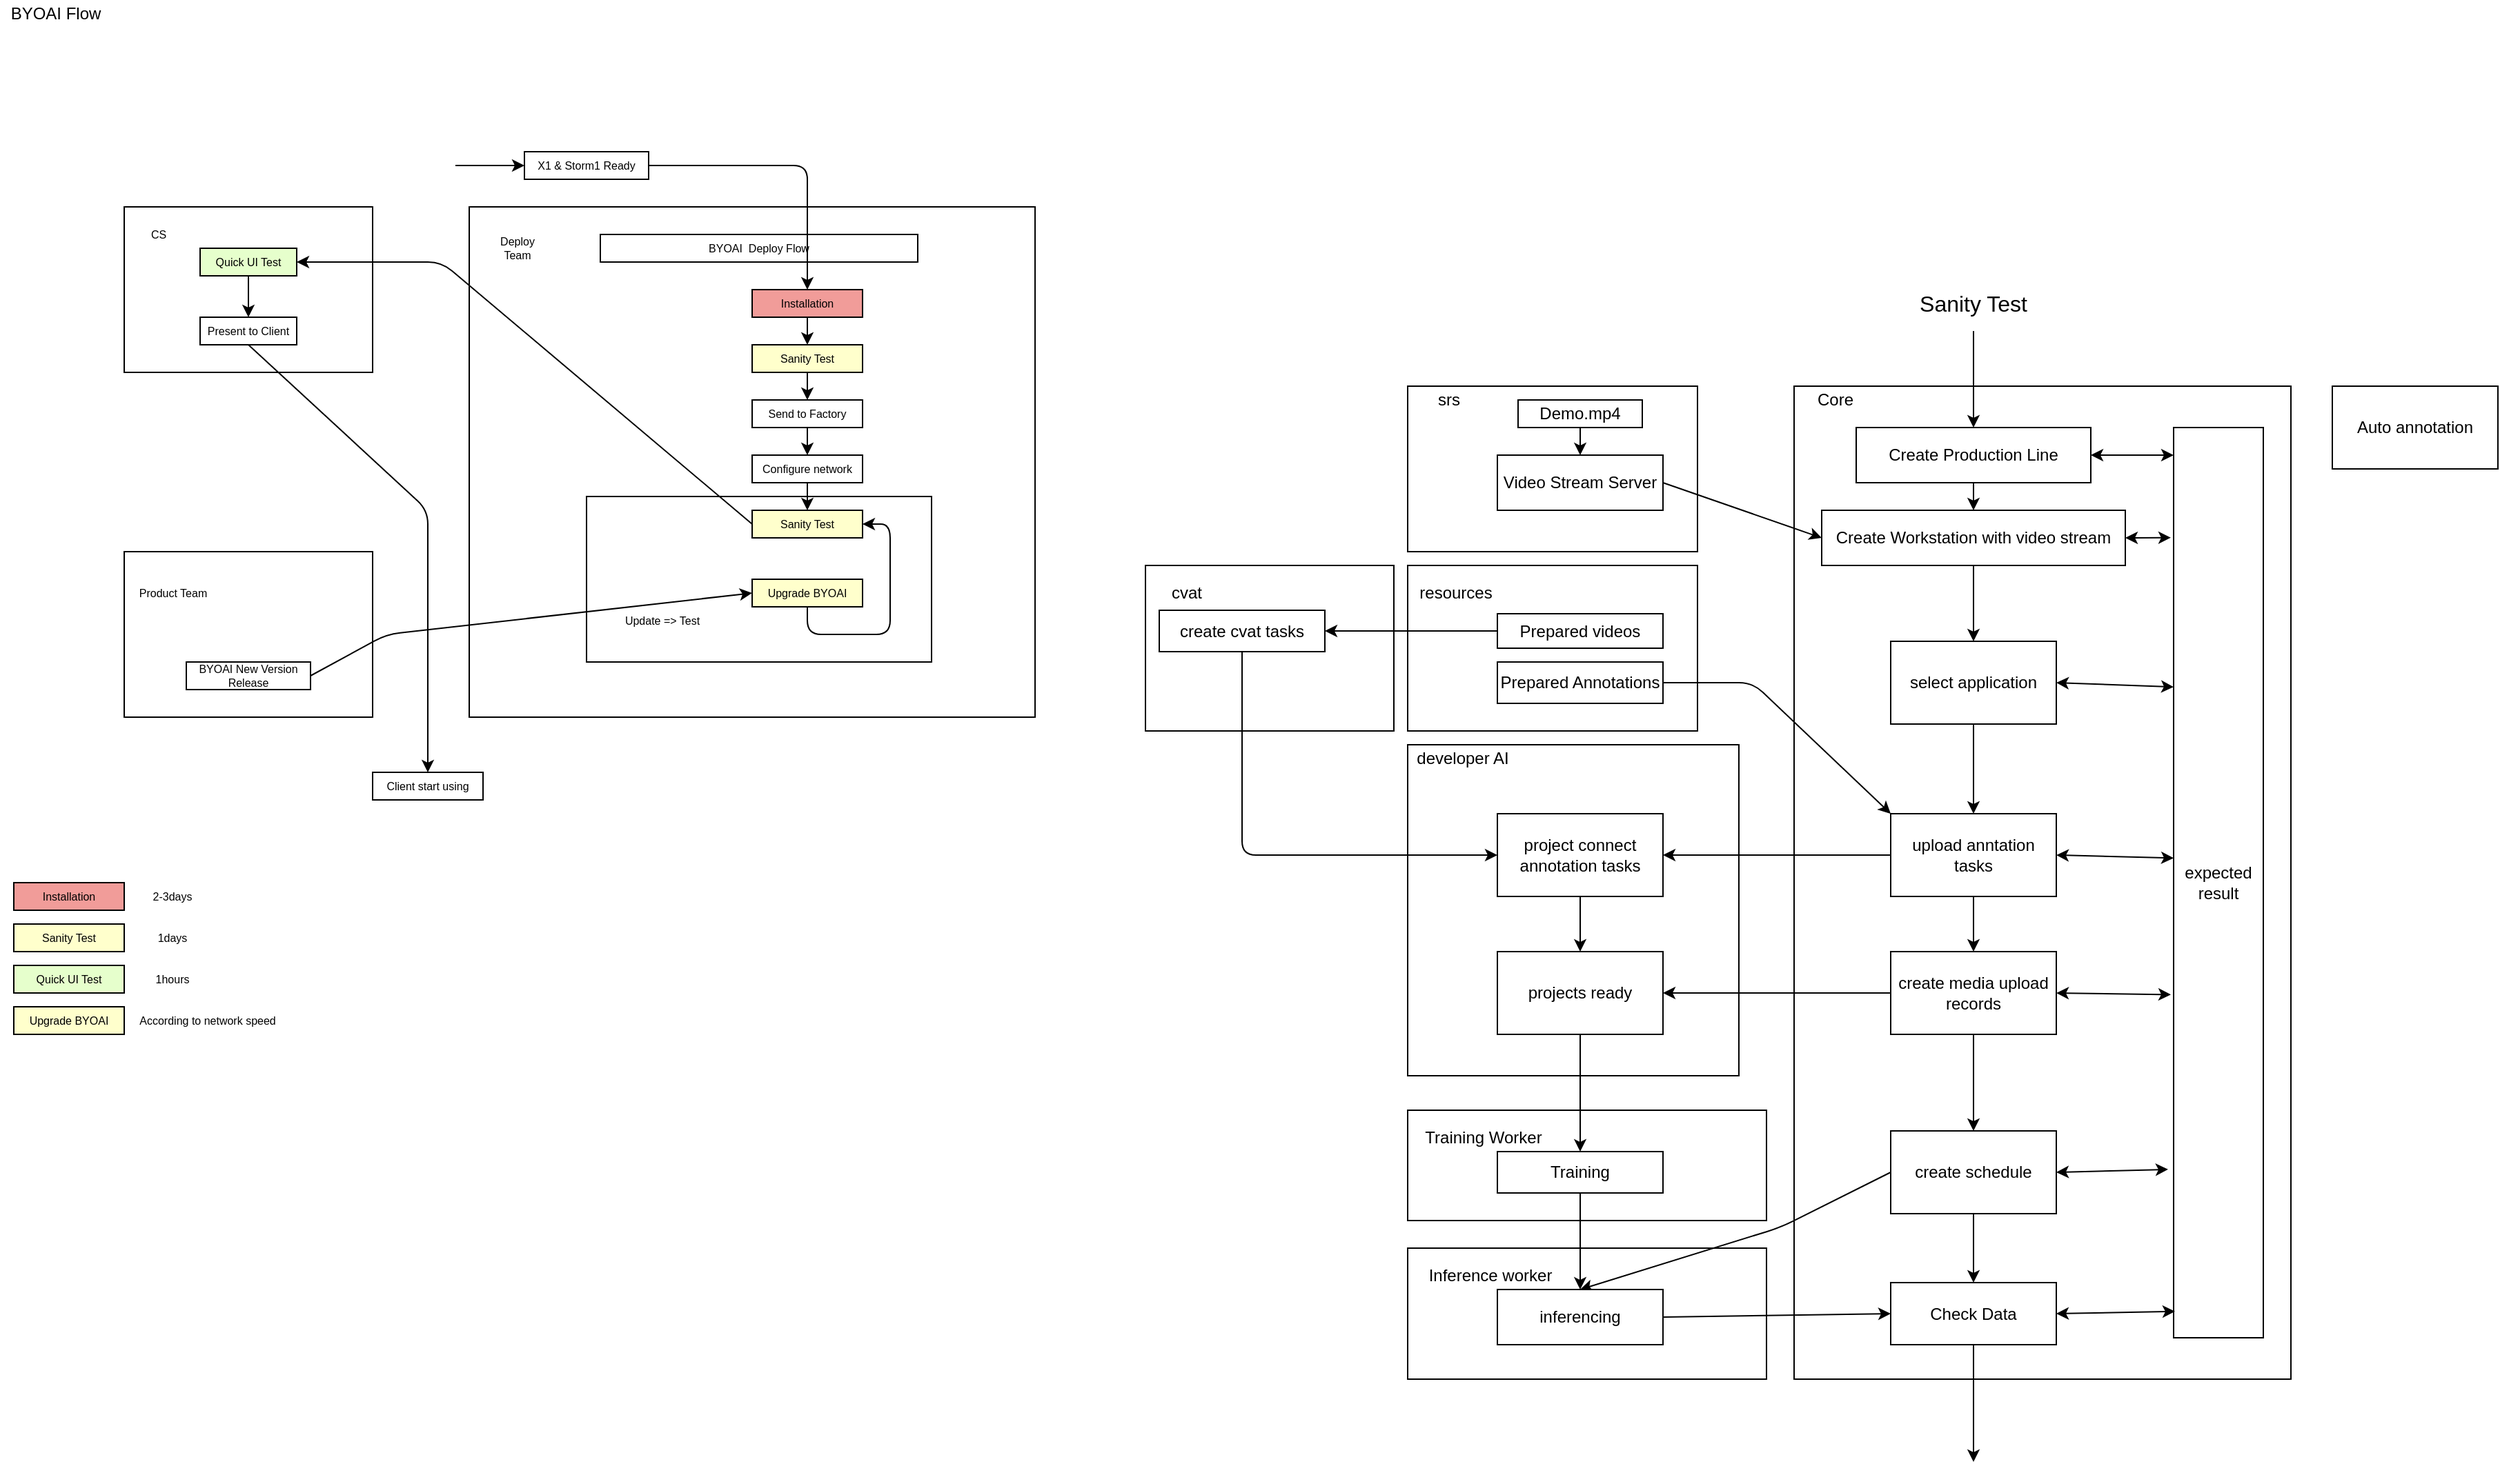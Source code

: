 <mxfile version="14.4.9" type="github">
  <diagram id="EJ-8bm11QLcLi5T-vXhF" name="Page-1">
    <mxGraphModel dx="3343" dy="1929" grid="1" gridSize="10" guides="1" tooltips="1" connect="1" arrows="1" fold="1" page="1" pageScale="1" pageWidth="850" pageHeight="1100" math="0" shadow="0">
      <root>
        <mxCell id="0" />
        <mxCell id="1" parent="0" />
        <mxCell id="vZwNGUMptV3ykFQngnNF-58" value="" style="rounded=0;whiteSpace=wrap;html=1;" parent="1" vertex="1">
          <mxGeometry x="1050" y="945" width="260" height="95" as="geometry" />
        </mxCell>
        <mxCell id="vZwNGUMptV3ykFQngnNF-54" value="" style="rounded=0;whiteSpace=wrap;html=1;" parent="1" vertex="1">
          <mxGeometry x="1050" y="845" width="260" height="80" as="geometry" />
        </mxCell>
        <mxCell id="vZwNGUMptV3ykFQngnNF-27" value="" style="rounded=0;whiteSpace=wrap;html=1;" parent="1" vertex="1">
          <mxGeometry x="1050" y="450" width="210" height="120" as="geometry" />
        </mxCell>
        <mxCell id="vZwNGUMptV3ykFQngnNF-18" value="" style="rounded=0;whiteSpace=wrap;html=1;" parent="1" vertex="1">
          <mxGeometry x="1050" y="580" width="240" height="240" as="geometry" />
        </mxCell>
        <mxCell id="vZwNGUMptV3ykFQngnNF-16" value="" style="rounded=0;whiteSpace=wrap;html=1;" parent="1" vertex="1">
          <mxGeometry x="1050" y="320" width="210" height="120" as="geometry" />
        </mxCell>
        <mxCell id="vZwNGUMptV3ykFQngnNF-12" value="" style="rounded=0;whiteSpace=wrap;html=1;" parent="1" vertex="1">
          <mxGeometry x="1330" y="320" width="360" height="720" as="geometry" />
        </mxCell>
        <mxCell id="hkcfiitKyaItqLOflqOH-59" value="" style="rounded=0;whiteSpace=wrap;html=1;fillColor=#FFFFFF;fontSize=8;" parent="1" vertex="1">
          <mxGeometry x="370" y="190" width="410" height="370" as="geometry" />
        </mxCell>
        <mxCell id="hkcfiitKyaItqLOflqOH-52" value="" style="rounded=0;whiteSpace=wrap;html=1;fontSize=8;" parent="1" vertex="1">
          <mxGeometry x="120" y="440" width="180" height="120" as="geometry" />
        </mxCell>
        <mxCell id="hkcfiitKyaItqLOflqOH-48" value="" style="rounded=0;whiteSpace=wrap;html=1;fontSize=8;" parent="1" vertex="1">
          <mxGeometry x="120" y="190" width="180" height="120" as="geometry" />
        </mxCell>
        <mxCell id="hkcfiitKyaItqLOflqOH-45" value="" style="rounded=0;whiteSpace=wrap;html=1;fontSize=8;" parent="1" vertex="1">
          <mxGeometry x="455" y="400" width="250" height="120" as="geometry" />
        </mxCell>
        <mxCell id="hkcfiitKyaItqLOflqOH-1" value="Quick UI Test" style="rounded=0;whiteSpace=wrap;html=1;fontSize=8;fillColor=#E6FFCC;" parent="1" vertex="1">
          <mxGeometry x="175" y="220" width="70" height="20" as="geometry" />
        </mxCell>
        <mxCell id="hkcfiitKyaItqLOflqOH-2" value="BYOAI Flow" style="text;html=1;align=center;verticalAlign=middle;resizable=0;points=[];autosize=1;" parent="1" vertex="1">
          <mxGeometry x="30" y="40" width="80" height="20" as="geometry" />
        </mxCell>
        <mxCell id="hkcfiitKyaItqLOflqOH-3" value="Present to Client" style="rounded=0;whiteSpace=wrap;html=1;fontSize=8;" parent="1" vertex="1">
          <mxGeometry x="175" y="270" width="70" height="20" as="geometry" />
        </mxCell>
        <mxCell id="hkcfiitKyaItqLOflqOH-4" value="" style="endArrow=classic;html=1;exitX=0.5;exitY=1;exitDx=0;exitDy=0;entryX=0.5;entryY=0;entryDx=0;entryDy=0;" parent="1" source="hkcfiitKyaItqLOflqOH-1" target="hkcfiitKyaItqLOflqOH-3" edge="1">
          <mxGeometry width="50" height="50" relative="1" as="geometry">
            <mxPoint x="425" y="270" as="sourcePoint" />
            <mxPoint x="475" y="220" as="targetPoint" />
          </mxGeometry>
        </mxCell>
        <mxCell id="hkcfiitKyaItqLOflqOH-10" value="" style="endArrow=classic;html=1;exitX=0;exitY=0.5;exitDx=0;exitDy=0;entryX=1;entryY=0.5;entryDx=0;entryDy=0;" parent="1" source="hkcfiitKyaItqLOflqOH-27" target="hkcfiitKyaItqLOflqOH-1" edge="1">
          <mxGeometry width="50" height="50" relative="1" as="geometry">
            <mxPoint x="135" y="390" as="sourcePoint" />
            <mxPoint x="265" y="395" as="targetPoint" />
            <Array as="points">
              <mxPoint x="350" y="230" />
            </Array>
          </mxGeometry>
        </mxCell>
        <mxCell id="hkcfiitKyaItqLOflqOH-11" value="BYOAI&amp;nbsp; Deploy Flow" style="rounded=0;whiteSpace=wrap;html=1;fontSize=8;" parent="1" vertex="1">
          <mxGeometry x="465" y="210" width="230" height="20" as="geometry" />
        </mxCell>
        <mxCell id="hkcfiitKyaItqLOflqOH-15" value="Installation" style="rounded=0;whiteSpace=wrap;html=1;fontSize=8;fillColor=#F19C99;" parent="1" vertex="1">
          <mxGeometry x="575" y="250" width="80" height="20" as="geometry" />
        </mxCell>
        <mxCell id="hkcfiitKyaItqLOflqOH-16" value="X1 &amp;amp; Storm1 Ready" style="rounded=0;whiteSpace=wrap;html=1;fontSize=8;" parent="1" vertex="1">
          <mxGeometry x="410" y="150" width="90" height="20" as="geometry" />
        </mxCell>
        <mxCell id="hkcfiitKyaItqLOflqOH-17" value="" style="endArrow=classic;html=1;entryX=0;entryY=0.5;entryDx=0;entryDy=0;fontSize=8;" parent="1" target="hkcfiitKyaItqLOflqOH-16" edge="1">
          <mxGeometry width="50" height="50" relative="1" as="geometry">
            <mxPoint x="360" y="160" as="sourcePoint" />
            <mxPoint x="455" y="450" as="targetPoint" />
          </mxGeometry>
        </mxCell>
        <mxCell id="hkcfiitKyaItqLOflqOH-18" value="" style="endArrow=classic;html=1;exitX=1;exitY=0.5;exitDx=0;exitDy=0;entryX=0.5;entryY=0;entryDx=0;entryDy=0;fontSize=8;" parent="1" source="hkcfiitKyaItqLOflqOH-16" target="hkcfiitKyaItqLOflqOH-15" edge="1">
          <mxGeometry width="50" height="50" relative="1" as="geometry">
            <mxPoint x="405" y="500" as="sourcePoint" />
            <mxPoint x="455" y="450" as="targetPoint" />
            <Array as="points">
              <mxPoint x="615" y="160" />
            </Array>
          </mxGeometry>
        </mxCell>
        <mxCell id="hkcfiitKyaItqLOflqOH-20" value="BYOAI New Version Release" style="rounded=0;whiteSpace=wrap;html=1;fontSize=8;" parent="1" vertex="1">
          <mxGeometry x="165" y="520" width="90" height="20" as="geometry" />
        </mxCell>
        <mxCell id="hkcfiitKyaItqLOflqOH-21" value="" style="endArrow=classic;html=1;exitX=0.5;exitY=1;exitDx=0;exitDy=0;fontSize=8;entryX=0.5;entryY=0;entryDx=0;entryDy=0;" parent="1" source="hkcfiitKyaItqLOflqOH-15" target="hkcfiitKyaItqLOflqOH-22" edge="1">
          <mxGeometry width="50" height="50" relative="1" as="geometry">
            <mxPoint x="405" y="490" as="sourcePoint" />
            <mxPoint x="640" y="370" as="targetPoint" />
            <Array as="points" />
          </mxGeometry>
        </mxCell>
        <mxCell id="hkcfiitKyaItqLOflqOH-22" value="Sanity Test" style="rounded=0;whiteSpace=wrap;html=1;fontSize=8;fillColor=#FFFFCC;" parent="1" vertex="1">
          <mxGeometry x="575" y="290" width="80" height="20" as="geometry" />
        </mxCell>
        <mxCell id="hkcfiitKyaItqLOflqOH-23" value="" style="endArrow=classic;html=1;exitX=0.5;exitY=1;exitDx=0;exitDy=0;fontSize=8;entryX=0.5;entryY=0;entryDx=0;entryDy=0;" parent="1" source="hkcfiitKyaItqLOflqOH-22" target="hkcfiitKyaItqLOflqOH-24" edge="1">
          <mxGeometry width="50" height="50" relative="1" as="geometry">
            <mxPoint x="405" y="490" as="sourcePoint" />
            <mxPoint x="640" y="450" as="targetPoint" />
          </mxGeometry>
        </mxCell>
        <mxCell id="hkcfiitKyaItqLOflqOH-24" value="Send to Factory" style="rounded=0;whiteSpace=wrap;html=1;fontSize=8;" parent="1" vertex="1">
          <mxGeometry x="575" y="330" width="80" height="20" as="geometry" />
        </mxCell>
        <mxCell id="hkcfiitKyaItqLOflqOH-26" value="Configure network" style="rounded=0;whiteSpace=wrap;html=1;fontSize=8;" parent="1" vertex="1">
          <mxGeometry x="575" y="370" width="80" height="20" as="geometry" />
        </mxCell>
        <mxCell id="hkcfiitKyaItqLOflqOH-27" value="Sanity Test" style="rounded=0;whiteSpace=wrap;html=1;fontSize=8;fillColor=#FFFFCC;" parent="1" vertex="1">
          <mxGeometry x="575" y="410" width="80" height="20" as="geometry" />
        </mxCell>
        <mxCell id="hkcfiitKyaItqLOflqOH-29" value="" style="endArrow=classic;html=1;exitX=0.5;exitY=1;exitDx=0;exitDy=0;fontSize=8;entryX=0.5;entryY=0;entryDx=0;entryDy=0;" parent="1" source="hkcfiitKyaItqLOflqOH-24" target="hkcfiitKyaItqLOflqOH-26" edge="1">
          <mxGeometry width="50" height="50" relative="1" as="geometry">
            <mxPoint x="625" y="280" as="sourcePoint" />
            <mxPoint x="665" y="360" as="targetPoint" />
            <Array as="points" />
          </mxGeometry>
        </mxCell>
        <mxCell id="hkcfiitKyaItqLOflqOH-30" value="" style="endArrow=classic;html=1;exitX=0.5;exitY=1;exitDx=0;exitDy=0;fontSize=8;entryX=0.5;entryY=0;entryDx=0;entryDy=0;" parent="1" source="hkcfiitKyaItqLOflqOH-26" target="hkcfiitKyaItqLOflqOH-27" edge="1">
          <mxGeometry width="50" height="50" relative="1" as="geometry">
            <mxPoint x="635" y="290" as="sourcePoint" />
            <mxPoint x="635" y="310" as="targetPoint" />
            <Array as="points" />
          </mxGeometry>
        </mxCell>
        <mxCell id="hkcfiitKyaItqLOflqOH-33" value="Upgrade BYOAI" style="rounded=0;whiteSpace=wrap;html=1;fontSize=8;fillColor=#FFFFCC;" parent="1" vertex="1">
          <mxGeometry x="575" y="460" width="80" height="20" as="geometry" />
        </mxCell>
        <mxCell id="hkcfiitKyaItqLOflqOH-40" value="Client start using" style="rounded=0;whiteSpace=wrap;html=1;fontSize=8;" parent="1" vertex="1">
          <mxGeometry x="300" y="600" width="80" height="20" as="geometry" />
        </mxCell>
        <mxCell id="hkcfiitKyaItqLOflqOH-42" value="" style="endArrow=classic;html=1;fontSize=8;entryX=0;entryY=0.5;entryDx=0;entryDy=0;exitX=1;exitY=0.5;exitDx=0;exitDy=0;" parent="1" source="hkcfiitKyaItqLOflqOH-20" target="hkcfiitKyaItqLOflqOH-33" edge="1">
          <mxGeometry width="50" height="50" relative="1" as="geometry">
            <mxPoint x="535" y="500" as="sourcePoint" />
            <mxPoint x="485" y="540" as="targetPoint" />
            <Array as="points">
              <mxPoint x="310" y="500" />
            </Array>
          </mxGeometry>
        </mxCell>
        <mxCell id="hkcfiitKyaItqLOflqOH-43" value="" style="endArrow=classic;html=1;fontSize=8;exitX=0.5;exitY=1;exitDx=0;exitDy=0;entryX=1;entryY=0.5;entryDx=0;entryDy=0;" parent="1" source="hkcfiitKyaItqLOflqOH-33" target="hkcfiitKyaItqLOflqOH-27" edge="1">
          <mxGeometry width="50" height="50" relative="1" as="geometry">
            <mxPoint x="615" y="550" as="sourcePoint" />
            <mxPoint x="715" y="470" as="targetPoint" />
            <Array as="points">
              <mxPoint x="615" y="500" />
              <mxPoint x="675" y="500" />
              <mxPoint x="675" y="420" />
            </Array>
          </mxGeometry>
        </mxCell>
        <mxCell id="hkcfiitKyaItqLOflqOH-46" value="Update =&amp;gt; Test" style="text;html=1;strokeColor=none;fillColor=none;align=center;verticalAlign=middle;whiteSpace=wrap;rounded=0;fontSize=8;" parent="1" vertex="1">
          <mxGeometry x="475" y="480" width="70" height="20" as="geometry" />
        </mxCell>
        <mxCell id="hkcfiitKyaItqLOflqOH-47" value="" style="endArrow=classic;html=1;fontSize=8;exitX=0.5;exitY=1;exitDx=0;exitDy=0;entryX=0.5;entryY=0;entryDx=0;entryDy=0;" parent="1" source="hkcfiitKyaItqLOflqOH-3" target="hkcfiitKyaItqLOflqOH-40" edge="1">
          <mxGeometry width="50" height="50" relative="1" as="geometry">
            <mxPoint x="425" y="460" as="sourcePoint" />
            <mxPoint x="395" y="470" as="targetPoint" />
            <Array as="points">
              <mxPoint x="340" y="410" />
            </Array>
          </mxGeometry>
        </mxCell>
        <mxCell id="hkcfiitKyaItqLOflqOH-51" value="CS" style="text;html=1;strokeColor=none;fillColor=none;align=center;verticalAlign=middle;whiteSpace=wrap;rounded=0;fontSize=8;" parent="1" vertex="1">
          <mxGeometry x="125" y="200" width="40" height="20" as="geometry" />
        </mxCell>
        <mxCell id="hkcfiitKyaItqLOflqOH-53" value="Product Team" style="text;html=1;strokeColor=none;fillColor=none;align=center;verticalAlign=middle;whiteSpace=wrap;rounded=0;fontSize=8;" parent="1" vertex="1">
          <mxGeometry x="127.5" y="440" width="55" height="60" as="geometry" />
        </mxCell>
        <mxCell id="hkcfiitKyaItqLOflqOH-60" value="Deploy Team" style="text;html=1;strokeColor=none;fillColor=none;align=center;verticalAlign=middle;whiteSpace=wrap;rounded=0;fontSize=8;" parent="1" vertex="1">
          <mxGeometry x="385" y="210" width="40" height="20" as="geometry" />
        </mxCell>
        <mxCell id="hkcfiitKyaItqLOflqOH-71" value="Sanity Test" style="rounded=0;whiteSpace=wrap;html=1;fillColor=#FFFFCC;fontSize=8;" parent="1" vertex="1">
          <mxGeometry x="40" y="710" width="80" height="20" as="geometry" />
        </mxCell>
        <mxCell id="hkcfiitKyaItqLOflqOH-72" value="1days" style="text;html=1;strokeColor=none;fillColor=none;align=center;verticalAlign=middle;whiteSpace=wrap;rounded=0;fontSize=8;" parent="1" vertex="1">
          <mxGeometry x="120" y="710" width="70" height="20" as="geometry" />
        </mxCell>
        <mxCell id="hkcfiitKyaItqLOflqOH-73" value="Installation" style="rounded=0;whiteSpace=wrap;html=1;fontSize=8;fillColor=#F19C99;" parent="1" vertex="1">
          <mxGeometry x="40" y="680" width="80" height="20" as="geometry" />
        </mxCell>
        <mxCell id="hkcfiitKyaItqLOflqOH-75" value="2-3days" style="text;html=1;strokeColor=none;fillColor=none;align=center;verticalAlign=middle;whiteSpace=wrap;rounded=0;fontSize=8;" parent="1" vertex="1">
          <mxGeometry x="120" y="680" width="70" height="20" as="geometry" />
        </mxCell>
        <mxCell id="hkcfiitKyaItqLOflqOH-77" value="Quick UI Test" style="rounded=0;whiteSpace=wrap;html=1;fontSize=8;fillColor=#E6FFCC;" parent="1" vertex="1">
          <mxGeometry x="40" y="740" width="80" height="20" as="geometry" />
        </mxCell>
        <mxCell id="hkcfiitKyaItqLOflqOH-78" value="1hours" style="text;html=1;strokeColor=none;fillColor=none;align=center;verticalAlign=middle;whiteSpace=wrap;rounded=0;fontSize=8;" parent="1" vertex="1">
          <mxGeometry x="120" y="740" width="70" height="20" as="geometry" />
        </mxCell>
        <mxCell id="hkcfiitKyaItqLOflqOH-81" value="Upgrade BYOAI" style="rounded=0;whiteSpace=wrap;html=1;fontSize=8;fillColor=#FFFFCC;" parent="1" vertex="1">
          <mxGeometry x="40" y="770" width="80" height="20" as="geometry" />
        </mxCell>
        <mxCell id="hkcfiitKyaItqLOflqOH-82" value="According to network speed&lt;br&gt;" style="text;html=1;align=center;verticalAlign=middle;resizable=0;points=[];autosize=1;fontSize=8;" parent="1" vertex="1">
          <mxGeometry x="125" y="770" width="110" height="20" as="geometry" />
        </mxCell>
        <mxCell id="j7dGP_cqG3uT99JaC5L6-2" value="Create Production Line" style="rounded=0;whiteSpace=wrap;html=1;" parent="1" vertex="1">
          <mxGeometry x="1375" y="350" width="170" height="40" as="geometry" />
        </mxCell>
        <mxCell id="j7dGP_cqG3uT99JaC5L6-3" value="Create Workstation with video stream" style="rounded=0;whiteSpace=wrap;html=1;" parent="1" vertex="1">
          <mxGeometry x="1350" y="410" width="220" height="40" as="geometry" />
        </mxCell>
        <mxCell id="j7dGP_cqG3uT99JaC5L6-4" value="Video Stream Server" style="whiteSpace=wrap;html=1;" parent="1" vertex="1">
          <mxGeometry x="1115" y="370" width="120" height="40" as="geometry" />
        </mxCell>
        <mxCell id="j7dGP_cqG3uT99JaC5L6-6" value="Demo.mp4" style="rounded=0;whiteSpace=wrap;html=1;" parent="1" vertex="1">
          <mxGeometry x="1130" y="330" width="90" height="20" as="geometry" />
        </mxCell>
        <mxCell id="j7dGP_cqG3uT99JaC5L6-9" value="Auto annotation" style="whiteSpace=wrap;html=1;" parent="1" vertex="1">
          <mxGeometry x="1720" y="320" width="120" height="60" as="geometry" />
        </mxCell>
        <mxCell id="j7dGP_cqG3uT99JaC5L6-12" value="" style="endArrow=classic;html=1;entryX=0.5;entryY=0;entryDx=0;entryDy=0;" parent="1" target="j7dGP_cqG3uT99JaC5L6-2" edge="1">
          <mxGeometry width="50" height="50" relative="1" as="geometry">
            <mxPoint x="1460" y="280" as="sourcePoint" />
            <mxPoint x="1555" y="380" as="targetPoint" />
          </mxGeometry>
        </mxCell>
        <mxCell id="VQ9uZ4kmfVaCbMK-W1Gh-3" value="" style="endArrow=classic;html=1;exitX=0.5;exitY=1;exitDx=0;exitDy=0;entryX=0.5;entryY=0;entryDx=0;entryDy=0;" parent="1" source="j7dGP_cqG3uT99JaC5L6-2" target="j7dGP_cqG3uT99JaC5L6-3" edge="1">
          <mxGeometry width="50" height="50" relative="1" as="geometry">
            <mxPoint x="1470" y="330" as="sourcePoint" />
            <mxPoint x="1470" y="360" as="targetPoint" />
          </mxGeometry>
        </mxCell>
        <mxCell id="VQ9uZ4kmfVaCbMK-W1Gh-5" value="" style="endArrow=classic;html=1;exitX=1;exitY=0.5;exitDx=0;exitDy=0;entryX=0;entryY=0.5;entryDx=0;entryDy=0;" parent="1" source="j7dGP_cqG3uT99JaC5L6-4" target="j7dGP_cqG3uT99JaC5L6-3" edge="1">
          <mxGeometry width="50" height="50" relative="1" as="geometry">
            <mxPoint x="1045" y="410" as="sourcePoint" />
            <mxPoint x="1095" y="360" as="targetPoint" />
          </mxGeometry>
        </mxCell>
        <mxCell id="vZwNGUMptV3ykFQngnNF-1" value="upload anntation tasks" style="rounded=0;whiteSpace=wrap;html=1;" parent="1" vertex="1">
          <mxGeometry x="1400" y="630" width="120" height="60" as="geometry" />
        </mxCell>
        <mxCell id="vZwNGUMptV3ykFQngnNF-68" style="edgeStyle=orthogonalEdgeStyle;rounded=0;orthogonalLoop=1;jettySize=auto;html=1;entryX=0.5;entryY=0;entryDx=0;entryDy=0;" parent="1" source="vZwNGUMptV3ykFQngnNF-4" target="vZwNGUMptV3ykFQngnNF-42" edge="1">
          <mxGeometry relative="1" as="geometry" />
        </mxCell>
        <mxCell id="vZwNGUMptV3ykFQngnNF-4" value="project connect annotation tasks" style="rounded=0;whiteSpace=wrap;html=1;" parent="1" vertex="1">
          <mxGeometry x="1115" y="630" width="120" height="60" as="geometry" />
        </mxCell>
        <mxCell id="vZwNGUMptV3ykFQngnNF-6" value="create schedule" style="rounded=0;whiteSpace=wrap;html=1;" parent="1" vertex="1">
          <mxGeometry x="1400" y="860" width="120" height="60" as="geometry" />
        </mxCell>
        <mxCell id="vZwNGUMptV3ykFQngnNF-7" value="" style="endArrow=classic;html=1;exitX=0.5;exitY=1;exitDx=0;exitDy=0;entryX=0.5;entryY=0;entryDx=0;entryDy=0;" parent="1" source="vZwNGUMptV3ykFQngnNF-32" target="vZwNGUMptV3ykFQngnNF-1" edge="1">
          <mxGeometry width="50" height="50" relative="1" as="geometry">
            <mxPoint x="1495" y="530" as="sourcePoint" />
            <mxPoint x="1545" y="480" as="targetPoint" />
          </mxGeometry>
        </mxCell>
        <mxCell id="vZwNGUMptV3ykFQngnNF-8" value="expected result" style="rounded=0;whiteSpace=wrap;html=1;" parent="1" vertex="1">
          <mxGeometry x="1605" y="350" width="65" height="660" as="geometry" />
        </mxCell>
        <mxCell id="vZwNGUMptV3ykFQngnNF-9" value="create media upload records" style="whiteSpace=wrap;html=1;" parent="1" vertex="1">
          <mxGeometry x="1400" y="730" width="120" height="60" as="geometry" />
        </mxCell>
        <mxCell id="vZwNGUMptV3ykFQngnNF-10" value="" style="endArrow=classic;startArrow=classic;html=1;exitX=1;exitY=0.5;exitDx=0;exitDy=0;" parent="1" source="j7dGP_cqG3uT99JaC5L6-2" edge="1">
          <mxGeometry width="50" height="50" relative="1" as="geometry">
            <mxPoint x="1495" y="520" as="sourcePoint" />
            <mxPoint x="1605" y="370" as="targetPoint" />
          </mxGeometry>
        </mxCell>
        <mxCell id="vZwNGUMptV3ykFQngnNF-13" value="" style="endArrow=classic;startArrow=classic;html=1;exitX=1;exitY=0.5;exitDx=0;exitDy=0;entryX=-0.031;entryY=0.121;entryDx=0;entryDy=0;entryPerimeter=0;" parent="1" source="j7dGP_cqG3uT99JaC5L6-3" target="vZwNGUMptV3ykFQngnNF-8" edge="1">
          <mxGeometry width="50" height="50" relative="1" as="geometry">
            <mxPoint x="1495" y="520" as="sourcePoint" />
            <mxPoint x="1545" y="470" as="targetPoint" />
          </mxGeometry>
        </mxCell>
        <mxCell id="vZwNGUMptV3ykFQngnNF-15" value="Core" style="text;html=1;strokeColor=none;fillColor=none;align=center;verticalAlign=middle;whiteSpace=wrap;rounded=0;" parent="1" vertex="1">
          <mxGeometry x="1340" y="320" width="40" height="20" as="geometry" />
        </mxCell>
        <mxCell id="vZwNGUMptV3ykFQngnNF-17" value="srs" style="text;html=1;strokeColor=none;fillColor=none;align=center;verticalAlign=middle;whiteSpace=wrap;rounded=0;" parent="1" vertex="1">
          <mxGeometry x="1060" y="320" width="40" height="20" as="geometry" />
        </mxCell>
        <mxCell id="vZwNGUMptV3ykFQngnNF-19" value="developer AI&lt;br&gt;" style="text;html=1;strokeColor=none;fillColor=none;align=center;verticalAlign=middle;whiteSpace=wrap;rounded=0;" parent="1" vertex="1">
          <mxGeometry x="1050" y="580" width="80" height="20" as="geometry" />
        </mxCell>
        <mxCell id="vZwNGUMptV3ykFQngnNF-20" value="" style="rounded=0;whiteSpace=wrap;html=1;" parent="1" vertex="1">
          <mxGeometry x="860" y="450" width="180" height="120" as="geometry" />
        </mxCell>
        <mxCell id="vZwNGUMptV3ykFQngnNF-21" value="cvat" style="text;html=1;strokeColor=none;fillColor=none;align=center;verticalAlign=middle;whiteSpace=wrap;rounded=0;" parent="1" vertex="1">
          <mxGeometry x="870" y="460" width="40" height="20" as="geometry" />
        </mxCell>
        <mxCell id="vZwNGUMptV3ykFQngnNF-22" value="Prepared videos" style="whiteSpace=wrap;html=1;" parent="1" vertex="1">
          <mxGeometry x="1115" y="485" width="120" height="25" as="geometry" />
        </mxCell>
        <mxCell id="vZwNGUMptV3ykFQngnNF-23" value="create cvat tasks" style="rounded=0;whiteSpace=wrap;html=1;" parent="1" vertex="1">
          <mxGeometry x="870" y="482.5" width="120" height="30" as="geometry" />
        </mxCell>
        <mxCell id="vZwNGUMptV3ykFQngnNF-25" value="" style="endArrow=classic;startArrow=classic;html=1;exitX=1;exitY=0.5;exitDx=0;exitDy=0;entryX=0;entryY=0.473;entryDx=0;entryDy=0;entryPerimeter=0;" parent="1" source="vZwNGUMptV3ykFQngnNF-1" target="vZwNGUMptV3ykFQngnNF-8" edge="1">
          <mxGeometry width="50" height="50" relative="1" as="geometry">
            <mxPoint x="1580" y="440" as="sourcePoint" />
            <mxPoint x="1615.715" y="438.95" as="targetPoint" />
          </mxGeometry>
        </mxCell>
        <mxCell id="vZwNGUMptV3ykFQngnNF-26" value="" style="endArrow=classic;startArrow=classic;html=1;exitX=1;exitY=0.5;exitDx=0;exitDy=0;entryX=-0.031;entryY=0.623;entryDx=0;entryDy=0;entryPerimeter=0;" parent="1" source="vZwNGUMptV3ykFQngnNF-9" target="vZwNGUMptV3ykFQngnNF-8" edge="1">
          <mxGeometry width="50" height="50" relative="1" as="geometry">
            <mxPoint x="1530" y="520" as="sourcePoint" />
            <mxPoint x="1615" y="518" as="targetPoint" />
          </mxGeometry>
        </mxCell>
        <mxCell id="vZwNGUMptV3ykFQngnNF-28" value="resources" style="text;html=1;strokeColor=none;fillColor=none;align=center;verticalAlign=middle;whiteSpace=wrap;rounded=0;" parent="1" vertex="1">
          <mxGeometry x="1060" y="460" width="50" height="20" as="geometry" />
        </mxCell>
        <mxCell id="vZwNGUMptV3ykFQngnNF-29" value="Prepared Annotations" style="rounded=0;whiteSpace=wrap;html=1;" parent="1" vertex="1">
          <mxGeometry x="1115" y="520" width="120" height="30" as="geometry" />
        </mxCell>
        <mxCell id="vZwNGUMptV3ykFQngnNF-30" value="" style="endArrow=classic;html=1;exitX=0;exitY=0.5;exitDx=0;exitDy=0;entryX=1;entryY=0.5;entryDx=0;entryDy=0;" parent="1" source="vZwNGUMptV3ykFQngnNF-22" target="vZwNGUMptV3ykFQngnNF-23" edge="1">
          <mxGeometry width="50" height="50" relative="1" as="geometry">
            <mxPoint x="1320" y="610" as="sourcePoint" />
            <mxPoint x="1370" y="560" as="targetPoint" />
            <Array as="points" />
          </mxGeometry>
        </mxCell>
        <mxCell id="vZwNGUMptV3ykFQngnNF-32" value="select application" style="rounded=0;whiteSpace=wrap;html=1;" parent="1" vertex="1">
          <mxGeometry x="1400" y="505" width="120" height="60" as="geometry" />
        </mxCell>
        <mxCell id="vZwNGUMptV3ykFQngnNF-33" value="" style="endArrow=classic;html=1;exitX=0.5;exitY=1;exitDx=0;exitDy=0;entryX=0.5;entryY=0;entryDx=0;entryDy=0;" parent="1" source="j7dGP_cqG3uT99JaC5L6-3" target="vZwNGUMptV3ykFQngnNF-32" edge="1">
          <mxGeometry width="50" height="50" relative="1" as="geometry">
            <mxPoint x="1460" y="450" as="sourcePoint" />
            <mxPoint x="1460" y="580" as="targetPoint" />
          </mxGeometry>
        </mxCell>
        <mxCell id="vZwNGUMptV3ykFQngnNF-35" value="" style="endArrow=classic;startArrow=classic;html=1;exitX=1;exitY=0.5;exitDx=0;exitDy=0;entryX=0;entryY=0.285;entryDx=0;entryDy=0;entryPerimeter=0;" parent="1" source="vZwNGUMptV3ykFQngnNF-32" target="vZwNGUMptV3ykFQngnNF-8" edge="1">
          <mxGeometry width="50" height="50" relative="1" as="geometry">
            <mxPoint x="1320" y="610" as="sourcePoint" />
            <mxPoint x="1604" y="500" as="targetPoint" />
          </mxGeometry>
        </mxCell>
        <mxCell id="vZwNGUMptV3ykFQngnNF-36" value="" style="endArrow=classic;html=1;exitX=0.5;exitY=1;exitDx=0;exitDy=0;entryX=0;entryY=0.5;entryDx=0;entryDy=0;" parent="1" source="vZwNGUMptV3ykFQngnNF-23" target="vZwNGUMptV3ykFQngnNF-4" edge="1">
          <mxGeometry width="50" height="50" relative="1" as="geometry">
            <mxPoint x="1320" y="610" as="sourcePoint" />
            <mxPoint x="1370" y="560" as="targetPoint" />
            <Array as="points">
              <mxPoint x="930" y="660" />
            </Array>
          </mxGeometry>
        </mxCell>
        <mxCell id="vZwNGUMptV3ykFQngnNF-39" value="" style="endArrow=classic;html=1;exitX=0;exitY=0.5;exitDx=0;exitDy=0;entryX=1;entryY=0.5;entryDx=0;entryDy=0;" parent="1" source="vZwNGUMptV3ykFQngnNF-1" target="vZwNGUMptV3ykFQngnNF-4" edge="1">
          <mxGeometry width="50" height="50" relative="1" as="geometry">
            <mxPoint x="1320" y="610" as="sourcePoint" />
            <mxPoint x="1370" y="560" as="targetPoint" />
          </mxGeometry>
        </mxCell>
        <mxCell id="vZwNGUMptV3ykFQngnNF-41" value="" style="endArrow=classic;html=1;exitX=0.5;exitY=1;exitDx=0;exitDy=0;entryX=0.5;entryY=0;entryDx=0;entryDy=0;" parent="1" source="vZwNGUMptV3ykFQngnNF-1" target="vZwNGUMptV3ykFQngnNF-9" edge="1">
          <mxGeometry width="50" height="50" relative="1" as="geometry">
            <mxPoint x="1470" y="550" as="sourcePoint" />
            <mxPoint x="1470" y="590" as="targetPoint" />
          </mxGeometry>
        </mxCell>
        <mxCell id="vZwNGUMptV3ykFQngnNF-42" value="projects ready" style="rounded=0;whiteSpace=wrap;html=1;" parent="1" vertex="1">
          <mxGeometry x="1115" y="730" width="120" height="60" as="geometry" />
        </mxCell>
        <mxCell id="vZwNGUMptV3ykFQngnNF-43" value="" style="endArrow=classic;html=1;exitX=0.5;exitY=1;exitDx=0;exitDy=0;entryX=0.5;entryY=0;entryDx=0;entryDy=0;" parent="1" source="vZwNGUMptV3ykFQngnNF-42" target="vZwNGUMptV3ykFQngnNF-56" edge="1">
          <mxGeometry width="50" height="50" relative="1" as="geometry">
            <mxPoint x="1320" y="610" as="sourcePoint" />
            <mxPoint x="1175" y="840" as="targetPoint" />
          </mxGeometry>
        </mxCell>
        <mxCell id="vZwNGUMptV3ykFQngnNF-47" value="Check Data" style="rounded=0;whiteSpace=wrap;html=1;" parent="1" vertex="1">
          <mxGeometry x="1400" y="970" width="120" height="45" as="geometry" />
        </mxCell>
        <mxCell id="vZwNGUMptV3ykFQngnNF-48" value="" style="endArrow=classic;html=1;exitX=0.5;exitY=1;exitDx=0;exitDy=0;entryX=0.5;entryY=0;entryDx=0;entryDy=0;" parent="1" source="vZwNGUMptV3ykFQngnNF-9" target="vZwNGUMptV3ykFQngnNF-6" edge="1">
          <mxGeometry width="50" height="50" relative="1" as="geometry">
            <mxPoint x="1470" y="620" as="sourcePoint" />
            <mxPoint x="1470" y="640" as="targetPoint" />
          </mxGeometry>
        </mxCell>
        <mxCell id="vZwNGUMptV3ykFQngnNF-49" value="" style="endArrow=classic;html=1;exitX=0.5;exitY=1;exitDx=0;exitDy=0;entryX=0.5;entryY=0;entryDx=0;entryDy=0;" parent="1" source="vZwNGUMptV3ykFQngnNF-6" target="vZwNGUMptV3ykFQngnNF-47" edge="1">
          <mxGeometry width="50" height="50" relative="1" as="geometry">
            <mxPoint x="1470" y="700" as="sourcePoint" />
            <mxPoint x="1470" y="720" as="targetPoint" />
          </mxGeometry>
        </mxCell>
        <mxCell id="vZwNGUMptV3ykFQngnNF-50" value="" style="endArrow=classic;html=1;exitX=0;exitY=0.5;exitDx=0;exitDy=0;entryX=0.5;entryY=0;entryDx=0;entryDy=0;" parent="1" source="vZwNGUMptV3ykFQngnNF-6" target="vZwNGUMptV3ykFQngnNF-60" edge="1">
          <mxGeometry width="50" height="50" relative="1" as="geometry">
            <mxPoint x="1350" y="720" as="sourcePoint" />
            <mxPoint x="1270" y="960" as="targetPoint" />
            <Array as="points">
              <mxPoint x="1320" y="930" />
            </Array>
          </mxGeometry>
        </mxCell>
        <mxCell id="vZwNGUMptV3ykFQngnNF-51" value="" style="endArrow=classic;html=1;exitX=0.5;exitY=1;exitDx=0;exitDy=0;entryX=0.5;entryY=0;entryDx=0;entryDy=0;" parent="1" source="vZwNGUMptV3ykFQngnNF-56" target="vZwNGUMptV3ykFQngnNF-60" edge="1">
          <mxGeometry width="50" height="50" relative="1" as="geometry">
            <mxPoint x="1175" y="925" as="sourcePoint" />
            <mxPoint x="1175" y="1015" as="targetPoint" />
            <Array as="points" />
          </mxGeometry>
        </mxCell>
        <mxCell id="vZwNGUMptV3ykFQngnNF-53" value="" style="endArrow=classic;html=1;exitX=1;exitY=0.5;exitDx=0;exitDy=0;entryX=0;entryY=0.5;entryDx=0;entryDy=0;" parent="1" source="vZwNGUMptV3ykFQngnNF-60" target="vZwNGUMptV3ykFQngnNF-47" edge="1">
          <mxGeometry width="50" height="50" relative="1" as="geometry">
            <mxPoint x="1330" y="990" as="sourcePoint" />
            <mxPoint x="1400" y="790" as="targetPoint" />
            <Array as="points" />
          </mxGeometry>
        </mxCell>
        <mxCell id="vZwNGUMptV3ykFQngnNF-55" value="Training Worker" style="text;html=1;strokeColor=none;fillColor=none;align=center;verticalAlign=middle;whiteSpace=wrap;rounded=0;" parent="1" vertex="1">
          <mxGeometry x="1060" y="855" width="90" height="20" as="geometry" />
        </mxCell>
        <mxCell id="vZwNGUMptV3ykFQngnNF-56" value="Training" style="rounded=0;whiteSpace=wrap;html=1;" parent="1" vertex="1">
          <mxGeometry x="1115" y="875" width="120" height="30" as="geometry" />
        </mxCell>
        <mxCell id="vZwNGUMptV3ykFQngnNF-59" value="Inference worker" style="text;html=1;strokeColor=none;fillColor=none;align=center;verticalAlign=middle;whiteSpace=wrap;rounded=0;" parent="1" vertex="1">
          <mxGeometry x="1060" y="955" width="100" height="20" as="geometry" />
        </mxCell>
        <mxCell id="vZwNGUMptV3ykFQngnNF-60" value="inferencing" style="rounded=0;whiteSpace=wrap;html=1;" parent="1" vertex="1">
          <mxGeometry x="1115" y="975" width="120" height="40" as="geometry" />
        </mxCell>
        <mxCell id="vZwNGUMptV3ykFQngnNF-61" value="" style="endArrow=classic;html=1;entryX=0;entryY=0;entryDx=0;entryDy=0;exitX=1;exitY=0.5;exitDx=0;exitDy=0;" parent="1" source="vZwNGUMptV3ykFQngnNF-29" target="vZwNGUMptV3ykFQngnNF-1" edge="1">
          <mxGeometry width="50" height="50" relative="1" as="geometry">
            <mxPoint x="1240" y="535" as="sourcePoint" />
            <mxPoint x="1400" y="660" as="targetPoint" />
            <Array as="points">
              <mxPoint x="1300" y="535" />
            </Array>
          </mxGeometry>
        </mxCell>
        <mxCell id="vZwNGUMptV3ykFQngnNF-65" value="" style="endArrow=classic;html=1;exitX=0;exitY=0.5;exitDx=0;exitDy=0;entryX=1;entryY=0.5;entryDx=0;entryDy=0;" parent="1" source="vZwNGUMptV3ykFQngnNF-9" target="vZwNGUMptV3ykFQngnNF-42" edge="1">
          <mxGeometry width="50" height="50" relative="1" as="geometry">
            <mxPoint x="1300" y="710" as="sourcePoint" />
            <mxPoint x="1350" y="660" as="targetPoint" />
          </mxGeometry>
        </mxCell>
        <mxCell id="vZwNGUMptV3ykFQngnNF-66" value="" style="endArrow=classic;startArrow=classic;html=1;exitX=1;exitY=0.5;exitDx=0;exitDy=0;entryX=-0.062;entryY=0.815;entryDx=0;entryDy=0;entryPerimeter=0;" parent="1" source="vZwNGUMptV3ykFQngnNF-6" target="vZwNGUMptV3ykFQngnNF-8" edge="1">
          <mxGeometry width="50" height="50" relative="1" as="geometry">
            <mxPoint x="1530" y="770" as="sourcePoint" />
            <mxPoint x="1612.985" y="771.18" as="targetPoint" />
          </mxGeometry>
        </mxCell>
        <mxCell id="vZwNGUMptV3ykFQngnNF-67" value="" style="endArrow=classic;startArrow=classic;html=1;exitX=1;exitY=0.5;exitDx=0;exitDy=0;entryX=0.015;entryY=0.971;entryDx=0;entryDy=0;entryPerimeter=0;" parent="1" source="vZwNGUMptV3ykFQngnNF-47" target="vZwNGUMptV3ykFQngnNF-8" edge="1">
          <mxGeometry width="50" height="50" relative="1" as="geometry">
            <mxPoint x="1530" y="900" as="sourcePoint" />
            <mxPoint x="1610.97" y="897.9" as="targetPoint" />
          </mxGeometry>
        </mxCell>
        <mxCell id="vZwNGUMptV3ykFQngnNF-69" value="" style="endArrow=classic;html=1;exitX=0.5;exitY=1;exitDx=0;exitDy=0;" parent="1" source="vZwNGUMptV3ykFQngnNF-47" edge="1">
          <mxGeometry width="50" height="50" relative="1" as="geometry">
            <mxPoint x="1300" y="910" as="sourcePoint" />
            <mxPoint x="1460" y="1100" as="targetPoint" />
          </mxGeometry>
        </mxCell>
        <mxCell id="vZwNGUMptV3ykFQngnNF-70" value="&lt;font style=&quot;font-size: 16px&quot;&gt;Sanity Test&lt;/font&gt;" style="text;html=1;strokeColor=none;fillColor=none;align=center;verticalAlign=middle;whiteSpace=wrap;rounded=0;" parent="1" vertex="1">
          <mxGeometry x="1410" y="250" width="100" height="20" as="geometry" />
        </mxCell>
        <mxCell id="vZwNGUMptV3ykFQngnNF-71" value="" style="endArrow=classic;html=1;exitX=0.5;exitY=1;exitDx=0;exitDy=0;entryX=0.5;entryY=0;entryDx=0;entryDy=0;" parent="1" source="j7dGP_cqG3uT99JaC5L6-6" target="j7dGP_cqG3uT99JaC5L6-4" edge="1">
          <mxGeometry width="50" height="50" relative="1" as="geometry">
            <mxPoint x="1260" y="680" as="sourcePoint" />
            <mxPoint x="1310" y="630" as="targetPoint" />
          </mxGeometry>
        </mxCell>
      </root>
    </mxGraphModel>
  </diagram>
</mxfile>

